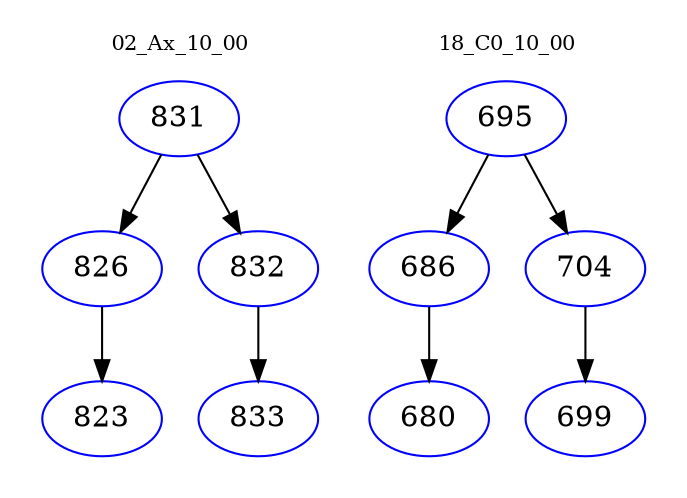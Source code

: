 digraph{
subgraph cluster_0 {
color = white
label = "02_Ax_10_00";
fontsize=10;
T0_831 [label="831", color="blue"]
T0_831 -> T0_826 [color="black"]
T0_826 [label="826", color="blue"]
T0_826 -> T0_823 [color="black"]
T0_823 [label="823", color="blue"]
T0_831 -> T0_832 [color="black"]
T0_832 [label="832", color="blue"]
T0_832 -> T0_833 [color="black"]
T0_833 [label="833", color="blue"]
}
subgraph cluster_1 {
color = white
label = "18_C0_10_00";
fontsize=10;
T1_695 [label="695", color="blue"]
T1_695 -> T1_686 [color="black"]
T1_686 [label="686", color="blue"]
T1_686 -> T1_680 [color="black"]
T1_680 [label="680", color="blue"]
T1_695 -> T1_704 [color="black"]
T1_704 [label="704", color="blue"]
T1_704 -> T1_699 [color="black"]
T1_699 [label="699", color="blue"]
}
}
